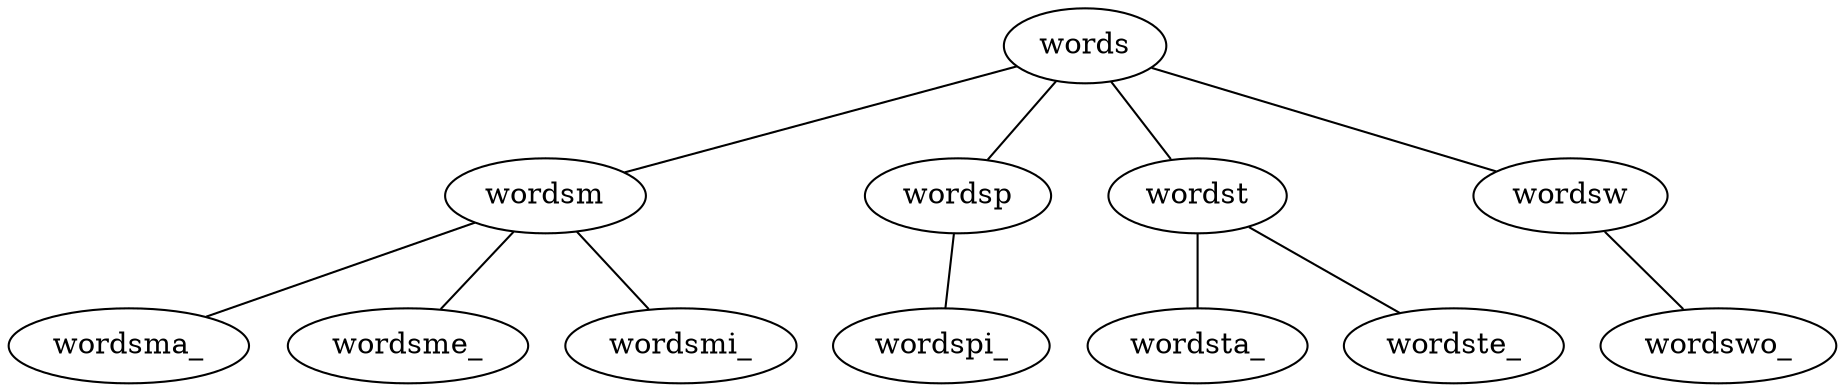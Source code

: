 graph TrieTreeGraph {
words_ [label=words]
words_ -- wordsm_
words_ -- wordsp_
words_ -- wordst_
words_ -- wordsw_
wordsm_ [label=wordsm]
wordsm_ -- wordsma_
wordsm_ -- wordsme_
wordsm_ -- wordsmi_
wordsp_ [label=wordsp]
wordsp_ -- wordspi_
wordst_ [label=wordst]
wordst_ -- wordsta_
wordst_ -- wordste_
wordsw_ [label=wordsw]
wordsw_ -- wordswo_
}
